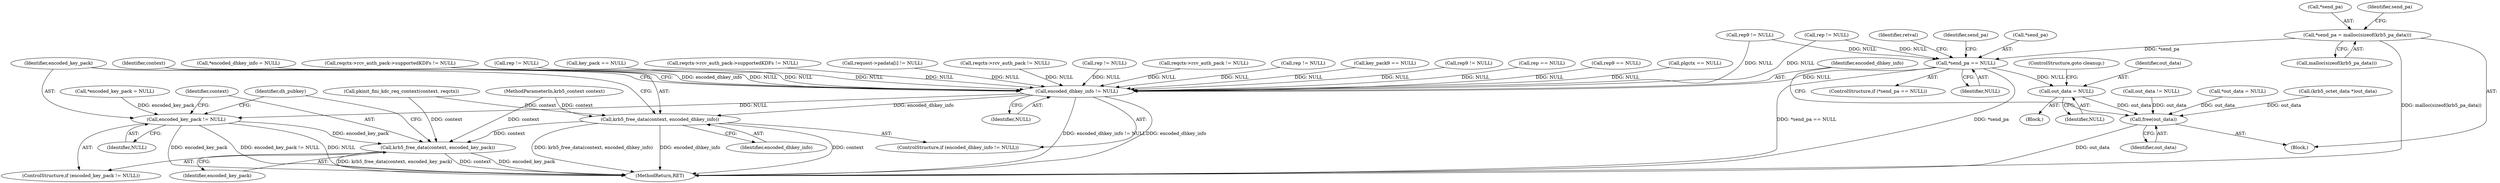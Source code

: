 digraph "0_krb5_db64ca25d661a47b996b4e2645998b5d7f0eb52c@API" {
"1001265" [label="(Call,*send_pa = malloc(sizeof(krb5_pa_data)))"];
"1001272" [label="(Call,*send_pa == NULL)"];
"1001286" [label="(Call,out_data = NULL)"];
"1001346" [label="(Call,free(out_data))"];
"1001349" [label="(Call,encoded_dhkey_info != NULL)"];
"1001352" [label="(Call,krb5_free_data(context, encoded_dhkey_info))"];
"1001359" [label="(Call,krb5_free_data(context, encoded_key_pack))"];
"1001356" [label="(Call,encoded_key_pack != NULL)"];
"1000168" [label="(Call,*encoded_dhkey_info = NULL)"];
"1001265" [label="(Call,*send_pa = malloc(sizeof(krb5_pa_data)))"];
"1001080" [label="(Call,reqctx->rcv_auth_pack->supportedKDFs != NULL)"];
"1001289" [label="(ControlStructure,goto cleanup;)"];
"1001347" [label="(Identifier,out_data)"];
"1001358" [label="(Identifier,NULL)"];
"1000528" [label="(Call,rep != NULL)"];
"1001276" [label="(Block,)"];
"1001278" [label="(Identifier,retval)"];
"1001271" [label="(ControlStructure,if (*send_pa == NULL))"];
"1001159" [label="(Call,out_data != NULL)"];
"1000764" [label="(Call,key_pack == NULL)"];
"1001346" [label="(Call,free(out_data))"];
"1001339" [label="(Call,pkinit_fini_kdc_req_context(context, reqctx))"];
"1000122" [label="(Block,)"];
"1001348" [label="(ControlStructure,if (encoded_dhkey_info != NULL))"];
"1001095" [label="(Call,reqctx->rcv_auth_pack->supportedKDFs != NULL)"];
"1001266" [label="(Call,*send_pa)"];
"1000364" [label="(Call,rep9 == NULL)"];
"1001274" [label="(Identifier,send_pa)"];
"1001352" [label="(Call,krb5_free_data(context, encoded_dhkey_info))"];
"1001360" [label="(Identifier,context)"];
"1001293" [label="(Identifier,send_pa)"];
"1001359" [label="(Call,krb5_free_data(context, encoded_key_pack))"];
"1001286" [label="(Call,out_data = NULL)"];
"1001350" [label="(Identifier,encoded_dhkey_info)"];
"1000257" [label="(Call,plgctx == NULL)"];
"1001175" [label="(Call,rep9 != NULL)"];
"1001287" [label="(Identifier,out_data)"];
"1001184" [label="(Call,rep != NULL)"];
"1000180" [label="(Call,*out_data = NULL)"];
"1000712" [label="(Call,request->padata[i] != NULL)"];
"1001357" [label="(Identifier,encoded_key_pack)"];
"1001354" [label="(Identifier,encoded_dhkey_info)"];
"1001075" [label="(Call,reqctx->rcv_auth_pack != NULL)"];
"1001356" [label="(Call,encoded_key_pack != NULL)"];
"1001273" [label="(Call,*send_pa)"];
"1001351" [label="(Identifier,NULL)"];
"1000470" [label="(Call,rep != NULL)"];
"1001090" [label="(Call,reqctx->rcv_auth_pack != NULL)"];
"1001272" [label="(Call,*send_pa == NULL)"];
"1001235" [label="(Call,(krb5_octet_data *)out_data)"];
"1001066" [label="(Call,rep != NULL)"];
"1000198" [label="(Call,*encoded_key_pack = NULL)"];
"1001353" [label="(Identifier,context)"];
"1001349" [label="(Call,encoded_dhkey_info != NULL)"];
"1001355" [label="(ControlStructure,if (encoded_key_pack != NULL))"];
"1001361" [label="(Identifier,encoded_key_pack)"];
"1001363" [label="(Identifier,dh_pubkey)"];
"1001268" [label="(Call,malloc(sizeof(krb5_pa_data)))"];
"1001275" [label="(Identifier,NULL)"];
"1000916" [label="(Call,key_pack9 == NULL)"];
"1001288" [label="(Identifier,NULL)"];
"1000519" [label="(Call,rep9 != NULL)"];
"1000111" [label="(MethodParameterIn,krb5_context context)"];
"1001409" [label="(MethodReturn,RET)"];
"1000344" [label="(Call,rep == NULL)"];
"1001265" -> "1000122"  [label="AST: "];
"1001265" -> "1001268"  [label="CFG: "];
"1001266" -> "1001265"  [label="AST: "];
"1001268" -> "1001265"  [label="AST: "];
"1001274" -> "1001265"  [label="CFG: "];
"1001265" -> "1001409"  [label="DDG: malloc(sizeof(krb5_pa_data))"];
"1001265" -> "1001272"  [label="DDG: *send_pa"];
"1001272" -> "1001271"  [label="AST: "];
"1001272" -> "1001275"  [label="CFG: "];
"1001273" -> "1001272"  [label="AST: "];
"1001275" -> "1001272"  [label="AST: "];
"1001278" -> "1001272"  [label="CFG: "];
"1001293" -> "1001272"  [label="CFG: "];
"1001272" -> "1001409"  [label="DDG: *send_pa == NULL"];
"1001272" -> "1001409"  [label="DDG: *send_pa"];
"1001184" -> "1001272"  [label="DDG: NULL"];
"1001175" -> "1001272"  [label="DDG: NULL"];
"1001272" -> "1001286"  [label="DDG: NULL"];
"1001272" -> "1001349"  [label="DDG: NULL"];
"1001286" -> "1001276"  [label="AST: "];
"1001286" -> "1001288"  [label="CFG: "];
"1001287" -> "1001286"  [label="AST: "];
"1001288" -> "1001286"  [label="AST: "];
"1001289" -> "1001286"  [label="CFG: "];
"1001286" -> "1001346"  [label="DDG: out_data"];
"1001346" -> "1000122"  [label="AST: "];
"1001346" -> "1001347"  [label="CFG: "];
"1001347" -> "1001346"  [label="AST: "];
"1001350" -> "1001346"  [label="CFG: "];
"1001346" -> "1001409"  [label="DDG: out_data"];
"1001235" -> "1001346"  [label="DDG: out_data"];
"1000180" -> "1001346"  [label="DDG: out_data"];
"1001159" -> "1001346"  [label="DDG: out_data"];
"1001349" -> "1001348"  [label="AST: "];
"1001349" -> "1001351"  [label="CFG: "];
"1001350" -> "1001349"  [label="AST: "];
"1001351" -> "1001349"  [label="AST: "];
"1001353" -> "1001349"  [label="CFG: "];
"1001357" -> "1001349"  [label="CFG: "];
"1001349" -> "1001409"  [label="DDG: encoded_dhkey_info != NULL"];
"1001349" -> "1001409"  [label="DDG: encoded_dhkey_info"];
"1000168" -> "1001349"  [label="DDG: encoded_dhkey_info"];
"1000257" -> "1001349"  [label="DDG: NULL"];
"1001175" -> "1001349"  [label="DDG: NULL"];
"1000916" -> "1001349"  [label="DDG: NULL"];
"1001080" -> "1001349"  [label="DDG: NULL"];
"1001066" -> "1001349"  [label="DDG: NULL"];
"1000712" -> "1001349"  [label="DDG: NULL"];
"1001095" -> "1001349"  [label="DDG: NULL"];
"1001075" -> "1001349"  [label="DDG: NULL"];
"1000344" -> "1001349"  [label="DDG: NULL"];
"1001184" -> "1001349"  [label="DDG: NULL"];
"1000470" -> "1001349"  [label="DDG: NULL"];
"1000528" -> "1001349"  [label="DDG: NULL"];
"1000764" -> "1001349"  [label="DDG: NULL"];
"1001090" -> "1001349"  [label="DDG: NULL"];
"1000364" -> "1001349"  [label="DDG: NULL"];
"1000519" -> "1001349"  [label="DDG: NULL"];
"1001349" -> "1001352"  [label="DDG: encoded_dhkey_info"];
"1001349" -> "1001356"  [label="DDG: NULL"];
"1001352" -> "1001348"  [label="AST: "];
"1001352" -> "1001354"  [label="CFG: "];
"1001353" -> "1001352"  [label="AST: "];
"1001354" -> "1001352"  [label="AST: "];
"1001357" -> "1001352"  [label="CFG: "];
"1001352" -> "1001409"  [label="DDG: context"];
"1001352" -> "1001409"  [label="DDG: krb5_free_data(context, encoded_dhkey_info)"];
"1001352" -> "1001409"  [label="DDG: encoded_dhkey_info"];
"1001339" -> "1001352"  [label="DDG: context"];
"1000111" -> "1001352"  [label="DDG: context"];
"1001352" -> "1001359"  [label="DDG: context"];
"1001359" -> "1001355"  [label="AST: "];
"1001359" -> "1001361"  [label="CFG: "];
"1001360" -> "1001359"  [label="AST: "];
"1001361" -> "1001359"  [label="AST: "];
"1001363" -> "1001359"  [label="CFG: "];
"1001359" -> "1001409"  [label="DDG: krb5_free_data(context, encoded_key_pack)"];
"1001359" -> "1001409"  [label="DDG: context"];
"1001359" -> "1001409"  [label="DDG: encoded_key_pack"];
"1001339" -> "1001359"  [label="DDG: context"];
"1000111" -> "1001359"  [label="DDG: context"];
"1001356" -> "1001359"  [label="DDG: encoded_key_pack"];
"1001356" -> "1001355"  [label="AST: "];
"1001356" -> "1001358"  [label="CFG: "];
"1001357" -> "1001356"  [label="AST: "];
"1001358" -> "1001356"  [label="AST: "];
"1001360" -> "1001356"  [label="CFG: "];
"1001363" -> "1001356"  [label="CFG: "];
"1001356" -> "1001409"  [label="DDG: encoded_key_pack"];
"1001356" -> "1001409"  [label="DDG: encoded_key_pack != NULL"];
"1001356" -> "1001409"  [label="DDG: NULL"];
"1000198" -> "1001356"  [label="DDG: encoded_key_pack"];
}

